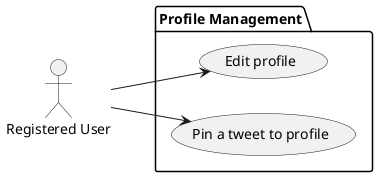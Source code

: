 @startuml profile_management
left to right direction
actor "Registered User" as user
package "Profile Management" {
  usecase "Edit profile" as edit_profile
  usecase "Pin a tweet to profile" as pin_tweet
}
user --> edit_profile
user --> pin_tweet
@enduml
